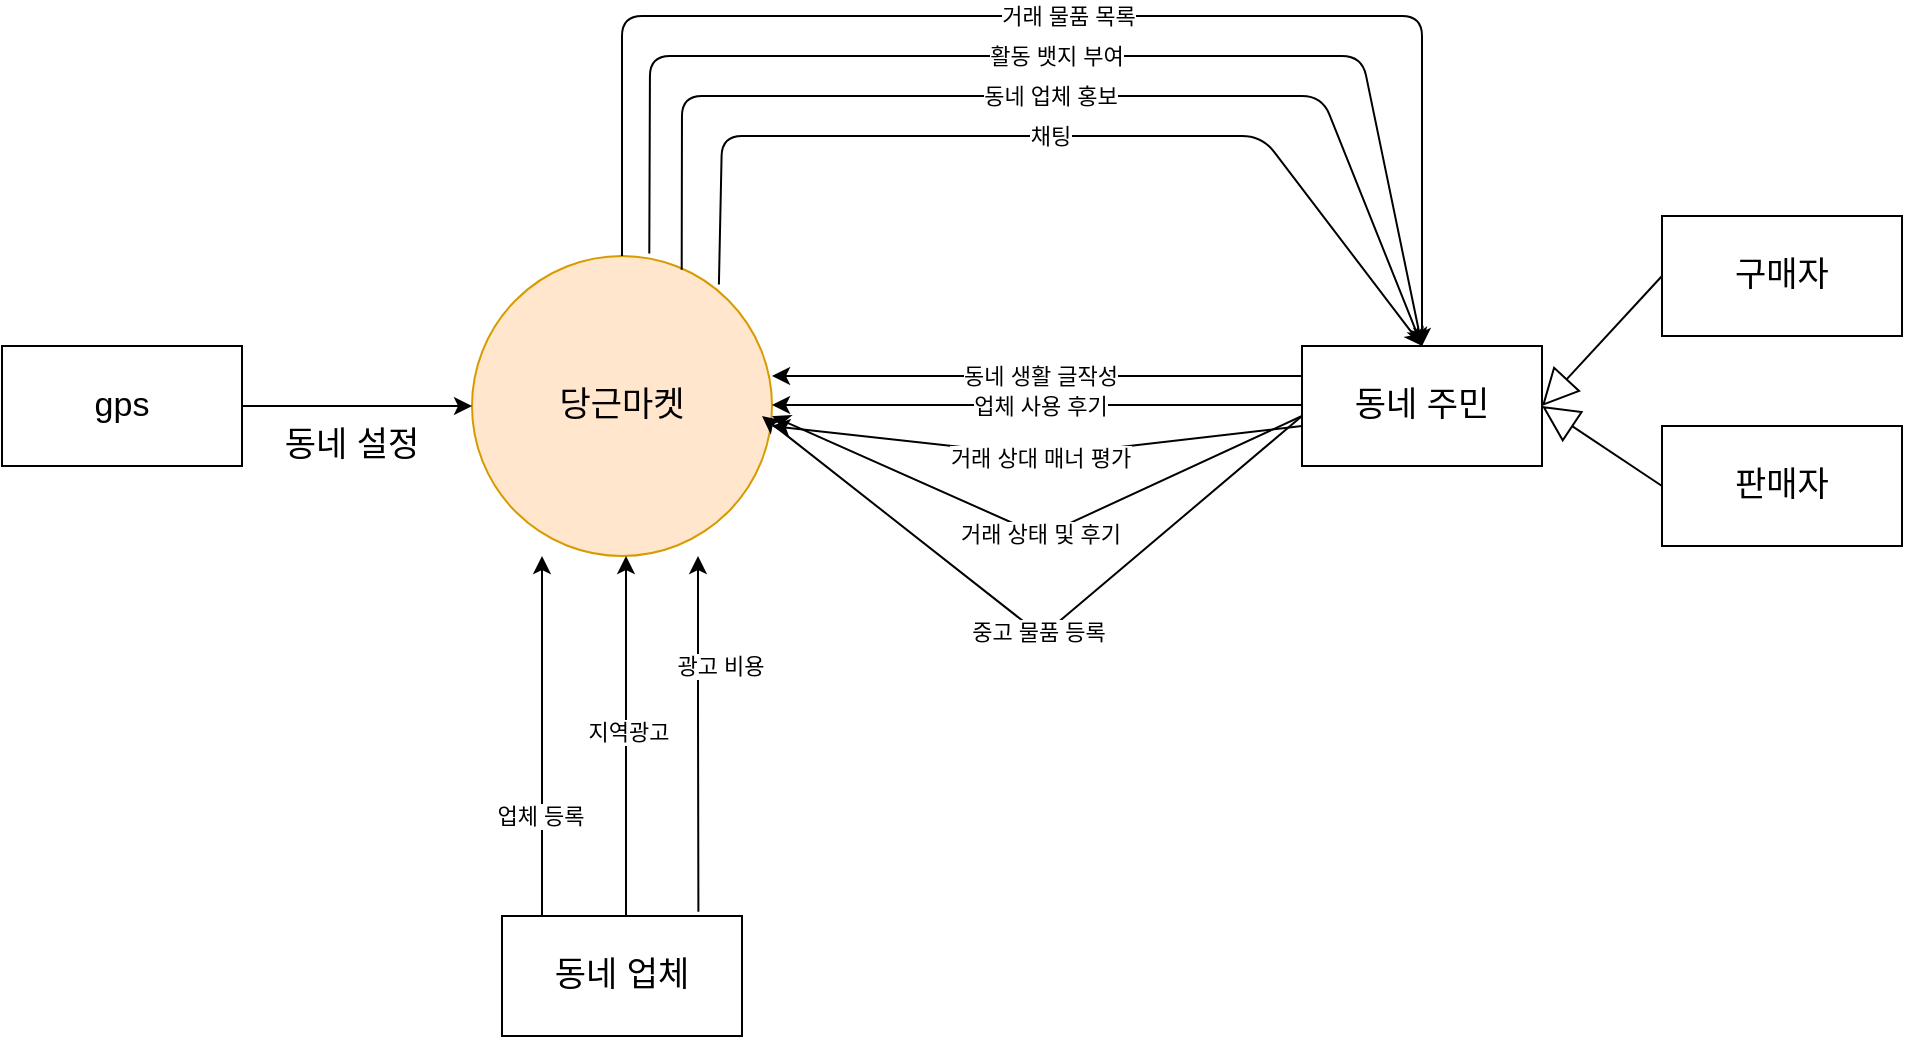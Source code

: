 <mxfile version="13.7.1" type="github">
  <diagram id="2eBaNiK83SsfWGN7OqTg" name="Page-1">
    <mxGraphModel dx="925" dy="483" grid="1" gridSize="10" guides="1" tooltips="1" connect="1" arrows="1" fold="1" page="1" pageScale="1" pageWidth="827" pageHeight="1169" math="0" shadow="0">
      <root>
        <mxCell id="0" />
        <mxCell id="1" parent="0" />
        <mxCell id="iDiovrbEPyYLWm7U3jqZ-1" value="당근마켓" style="ellipse;whiteSpace=wrap;html=1;aspect=fixed;fontFamily=Helvetica;fontSize=17;fillColor=#ffe6cc;strokeColor=#d79b00;" parent="1" vertex="1">
          <mxGeometry x="315" y="370" width="150" height="150" as="geometry" />
        </mxCell>
        <mxCell id="iDiovrbEPyYLWm7U3jqZ-4" value="동네 업체" style="rounded=0;whiteSpace=wrap;html=1;fontFamily=Helvetica;fontSize=17;" parent="1" vertex="1">
          <mxGeometry x="330" y="700" width="120" height="60" as="geometry" />
        </mxCell>
        <mxCell id="iDiovrbEPyYLWm7U3jqZ-22" value="동네 주민" style="rounded=0;whiteSpace=wrap;html=1;fontFamily=Helvetica;fontSize=17;" parent="1" vertex="1">
          <mxGeometry x="730" y="415" width="120" height="60" as="geometry" />
        </mxCell>
        <mxCell id="iDiovrbEPyYLWm7U3jqZ-26" value="구매자" style="rounded=0;whiteSpace=wrap;html=1;fontFamily=Helvetica;fontSize=17;" parent="1" vertex="1">
          <mxGeometry x="910" y="350" width="120" height="60" as="geometry" />
        </mxCell>
        <mxCell id="iDiovrbEPyYLWm7U3jqZ-27" value="판매자" style="rounded=0;whiteSpace=wrap;html=1;fontFamily=Helvetica;fontSize=17;" parent="1" vertex="1">
          <mxGeometry x="910" y="455" width="120" height="60" as="geometry" />
        </mxCell>
        <mxCell id="iDiovrbEPyYLWm7U3jqZ-28" value="" style="endArrow=block;endSize=16;endFill=0;html=1;fontFamily=Helvetica;fontSize=17;exitX=0;exitY=0.5;exitDx=0;exitDy=0;" parent="1" source="iDiovrbEPyYLWm7U3jqZ-27" edge="1">
          <mxGeometry width="160" relative="1" as="geometry">
            <mxPoint x="280" y="270" as="sourcePoint" />
            <mxPoint x="850" y="445" as="targetPoint" />
          </mxGeometry>
        </mxCell>
        <mxCell id="iDiovrbEPyYLWm7U3jqZ-29" value="" style="endArrow=block;endSize=16;endFill=0;html=1;fontFamily=Helvetica;fontSize=17;exitX=0;exitY=0.5;exitDx=0;exitDy=0;" parent="1" source="iDiovrbEPyYLWm7U3jqZ-26" edge="1">
          <mxGeometry width="160" relative="1" as="geometry">
            <mxPoint x="265" y="130" as="sourcePoint" />
            <mxPoint x="850" y="445" as="targetPoint" />
          </mxGeometry>
        </mxCell>
        <mxCell id="iDiovrbEPyYLWm7U3jqZ-40" style="edgeStyle=orthogonalEdgeStyle;rounded=0;orthogonalLoop=1;jettySize=auto;html=1;fontFamily=Helvetica;fontSize=17;" parent="1" source="iDiovrbEPyYLWm7U3jqZ-39" target="iDiovrbEPyYLWm7U3jqZ-1" edge="1">
          <mxGeometry relative="1" as="geometry" />
        </mxCell>
        <mxCell id="iDiovrbEPyYLWm7U3jqZ-39" value="gps" style="rounded=0;whiteSpace=wrap;html=1;fontFamily=Helvetica;fontSize=17;" parent="1" vertex="1">
          <mxGeometry x="80" y="415" width="120" height="60" as="geometry" />
        </mxCell>
        <mxCell id="iDiovrbEPyYLWm7U3jqZ-41" value="동네 설정" style="text;html=1;strokeColor=none;fillColor=none;align=center;verticalAlign=middle;whiteSpace=wrap;rounded=0;fontFamily=Helvetica;fontSize=17;" parent="1" vertex="1">
          <mxGeometry x="210" y="455" width="90" height="20" as="geometry" />
        </mxCell>
        <mxCell id="615CvDBMZHt1SZaBTN3t-4" value="" style="endArrow=classic;html=1;exitX=0.5;exitY=0;exitDx=0;exitDy=0;entryX=0.5;entryY=1;entryDx=0;entryDy=0;" edge="1" parent="1">
          <mxGeometry relative="1" as="geometry">
            <mxPoint x="350" y="700" as="sourcePoint" />
            <mxPoint x="350" y="520" as="targetPoint" />
            <Array as="points">
              <mxPoint x="350" y="570" />
            </Array>
          </mxGeometry>
        </mxCell>
        <mxCell id="615CvDBMZHt1SZaBTN3t-5" value="업체 등록" style="edgeLabel;resizable=0;html=1;align=center;verticalAlign=middle;" connectable="0" vertex="1" parent="615CvDBMZHt1SZaBTN3t-4">
          <mxGeometry relative="1" as="geometry">
            <mxPoint x="-1" y="40" as="offset" />
          </mxGeometry>
        </mxCell>
        <mxCell id="615CvDBMZHt1SZaBTN3t-6" value="" style="endArrow=classic;html=1;exitX=0.5;exitY=0;exitDx=0;exitDy=0;entryX=0.5;entryY=1;entryDx=0;entryDy=0;" edge="1" parent="1">
          <mxGeometry relative="1" as="geometry">
            <mxPoint x="392" y="700" as="sourcePoint" />
            <mxPoint x="392" y="520" as="targetPoint" />
            <Array as="points" />
          </mxGeometry>
        </mxCell>
        <mxCell id="615CvDBMZHt1SZaBTN3t-7" value="지역광고" style="edgeLabel;resizable=0;html=1;align=center;verticalAlign=middle;" connectable="0" vertex="1" parent="615CvDBMZHt1SZaBTN3t-6">
          <mxGeometry relative="1" as="geometry">
            <mxPoint x="1" y="-2.35" as="offset" />
          </mxGeometry>
        </mxCell>
        <mxCell id="615CvDBMZHt1SZaBTN3t-8" value="" style="endArrow=classic;html=1;exitX=0.885;exitY=-0.002;exitDx=0;exitDy=0;exitPerimeter=0;" edge="1" parent="1">
          <mxGeometry relative="1" as="geometry">
            <mxPoint x="428.2" y="697.88" as="sourcePoint" />
            <mxPoint x="428" y="520" as="targetPoint" />
            <Array as="points">
              <mxPoint x="428" y="598" />
            </Array>
          </mxGeometry>
        </mxCell>
        <mxCell id="615CvDBMZHt1SZaBTN3t-9" value="광고 비용" style="edgeLabel;resizable=0;html=1;align=center;verticalAlign=middle;" connectable="0" vertex="1" parent="615CvDBMZHt1SZaBTN3t-8">
          <mxGeometry relative="1" as="geometry">
            <mxPoint x="11.14" y="-33.88" as="offset" />
          </mxGeometry>
        </mxCell>
        <mxCell id="615CvDBMZHt1SZaBTN3t-10" value="" style="endArrow=classic;html=1;exitX=0.5;exitY=0;exitDx=0;exitDy=0;entryX=0.5;entryY=0;entryDx=0;entryDy=0;" edge="1" parent="1" source="iDiovrbEPyYLWm7U3jqZ-1" target="iDiovrbEPyYLWm7U3jqZ-22">
          <mxGeometry relative="1" as="geometry">
            <mxPoint x="570" y="505" as="sourcePoint" />
            <mxPoint x="840" y="250" as="targetPoint" />
            <Array as="points">
              <mxPoint x="390" y="250" />
              <mxPoint x="790" y="250" />
            </Array>
          </mxGeometry>
        </mxCell>
        <mxCell id="615CvDBMZHt1SZaBTN3t-11" value="거래 물품 목록" style="edgeLabel;resizable=0;html=1;align=center;verticalAlign=middle;" connectable="0" vertex="1" parent="615CvDBMZHt1SZaBTN3t-10">
          <mxGeometry relative="1" as="geometry" />
        </mxCell>
        <mxCell id="615CvDBMZHt1SZaBTN3t-12" value="" style="endArrow=classic;html=1;exitX=0.591;exitY=-0.008;exitDx=0;exitDy=0;exitPerimeter=0;entryX=0.5;entryY=0;entryDx=0;entryDy=0;" edge="1" parent="1" source="iDiovrbEPyYLWm7U3jqZ-1" target="iDiovrbEPyYLWm7U3jqZ-22">
          <mxGeometry relative="1" as="geometry">
            <mxPoint x="390" y="370" as="sourcePoint" />
            <mxPoint x="740" y="270" as="targetPoint" />
            <Array as="points">
              <mxPoint x="404" y="270" />
              <mxPoint x="760" y="270" />
            </Array>
          </mxGeometry>
        </mxCell>
        <mxCell id="615CvDBMZHt1SZaBTN3t-13" value="활동 뱃지 부여" style="edgeLabel;resizable=0;html=1;align=center;verticalAlign=middle;" connectable="0" vertex="1" parent="615CvDBMZHt1SZaBTN3t-12">
          <mxGeometry relative="1" as="geometry" />
        </mxCell>
        <mxCell id="615CvDBMZHt1SZaBTN3t-14" value="" style="endArrow=classic;html=1;exitX=0.699;exitY=0.046;exitDx=0;exitDy=0;exitPerimeter=0;entryX=0.5;entryY=0;entryDx=0;entryDy=0;" edge="1" parent="1" source="iDiovrbEPyYLWm7U3jqZ-1" target="iDiovrbEPyYLWm7U3jqZ-22">
          <mxGeometry relative="1" as="geometry">
            <mxPoint x="420" y="370" as="sourcePoint" />
            <mxPoint x="720" y="300" as="targetPoint" />
            <Array as="points">
              <mxPoint x="420" y="290" />
              <mxPoint x="740" y="290" />
            </Array>
          </mxGeometry>
        </mxCell>
        <mxCell id="615CvDBMZHt1SZaBTN3t-15" value="동네 업체 홍보" style="edgeLabel;resizable=0;html=1;align=center;verticalAlign=middle;" connectable="0" vertex="1" parent="615CvDBMZHt1SZaBTN3t-14">
          <mxGeometry relative="1" as="geometry">
            <mxPoint as="offset" />
          </mxGeometry>
        </mxCell>
        <mxCell id="615CvDBMZHt1SZaBTN3t-16" value="" style="endArrow=classic;html=1;exitX=0.823;exitY=0.095;exitDx=0;exitDy=0;entryX=0.5;entryY=0;entryDx=0;entryDy=0;exitPerimeter=0;" edge="1" parent="1" source="iDiovrbEPyYLWm7U3jqZ-1" target="iDiovrbEPyYLWm7U3jqZ-22">
          <mxGeometry relative="1" as="geometry">
            <mxPoint x="430" y="385" as="sourcePoint" />
            <mxPoint x="693.08" y="377.62" as="targetPoint" />
            <Array as="points">
              <mxPoint x="440" y="310" />
              <mxPoint x="710" y="310" />
            </Array>
          </mxGeometry>
        </mxCell>
        <mxCell id="615CvDBMZHt1SZaBTN3t-17" value="채팅" style="edgeLabel;resizable=0;html=1;align=center;verticalAlign=middle;" connectable="0" vertex="1" parent="615CvDBMZHt1SZaBTN3t-16">
          <mxGeometry relative="1" as="geometry">
            <mxPoint as="offset" />
          </mxGeometry>
        </mxCell>
        <mxCell id="615CvDBMZHt1SZaBTN3t-18" value="" style="endArrow=classic;html=1;" edge="1" parent="1">
          <mxGeometry relative="1" as="geometry">
            <mxPoint x="730" y="430" as="sourcePoint" />
            <mxPoint x="465" y="430" as="targetPoint" />
            <Array as="points" />
          </mxGeometry>
        </mxCell>
        <mxCell id="615CvDBMZHt1SZaBTN3t-19" value="동네 생활 글작성" style="edgeLabel;resizable=0;html=1;align=center;verticalAlign=middle;" connectable="0" vertex="1" parent="615CvDBMZHt1SZaBTN3t-18">
          <mxGeometry relative="1" as="geometry">
            <mxPoint x="1" as="offset" />
          </mxGeometry>
        </mxCell>
        <mxCell id="615CvDBMZHt1SZaBTN3t-20" value="" style="endArrow=classic;html=1;exitX=0;exitY=0.5;exitDx=0;exitDy=0;" edge="1" parent="1">
          <mxGeometry relative="1" as="geometry">
            <mxPoint x="730" y="455" as="sourcePoint" />
            <mxPoint x="465" y="455" as="targetPoint" />
            <Array as="points">
              <mxPoint x="600" y="470" />
            </Array>
          </mxGeometry>
        </mxCell>
        <mxCell id="615CvDBMZHt1SZaBTN3t-21" value="거래 상대 매너 평가" style="edgeLabel;resizable=0;html=1;align=center;verticalAlign=middle;" connectable="0" vertex="1" parent="615CvDBMZHt1SZaBTN3t-20">
          <mxGeometry relative="1" as="geometry">
            <mxPoint x="1" y="1.2" as="offset" />
          </mxGeometry>
        </mxCell>
        <mxCell id="615CvDBMZHt1SZaBTN3t-22" value="" style="endArrow=classic;html=1;exitX=0;exitY=0.5;exitDx=0;exitDy=0;" edge="1" parent="1">
          <mxGeometry relative="1" as="geometry">
            <mxPoint x="730" y="450" as="sourcePoint" />
            <mxPoint x="465" y="450" as="targetPoint" />
            <Array as="points">
              <mxPoint x="600" y="510" />
            </Array>
          </mxGeometry>
        </mxCell>
        <mxCell id="615CvDBMZHt1SZaBTN3t-23" value="거래 상태 및 후기" style="edgeLabel;resizable=0;html=1;align=center;verticalAlign=middle;" connectable="0" vertex="1" parent="615CvDBMZHt1SZaBTN3t-22">
          <mxGeometry relative="1" as="geometry">
            <mxPoint x="1" as="offset" />
          </mxGeometry>
        </mxCell>
        <mxCell id="615CvDBMZHt1SZaBTN3t-24" value="" style="endArrow=classic;html=1;exitX=0;exitY=0.5;exitDx=0;exitDy=0;" edge="1" parent="1">
          <mxGeometry relative="1" as="geometry">
            <mxPoint x="730" y="450" as="sourcePoint" />
            <mxPoint x="460" y="450" as="targetPoint" />
            <Array as="points">
              <mxPoint x="600" y="560" />
            </Array>
          </mxGeometry>
        </mxCell>
        <mxCell id="615CvDBMZHt1SZaBTN3t-25" value="중고 물품 등록" style="edgeLabel;resizable=0;html=1;align=center;verticalAlign=middle;" connectable="0" vertex="1" parent="615CvDBMZHt1SZaBTN3t-24">
          <mxGeometry relative="1" as="geometry">
            <mxPoint x="1" as="offset" />
          </mxGeometry>
        </mxCell>
        <mxCell id="615CvDBMZHt1SZaBTN3t-27" value="" style="endArrow=classic;html=1;" edge="1" parent="1">
          <mxGeometry relative="1" as="geometry">
            <mxPoint x="730" y="444.5" as="sourcePoint" />
            <mxPoint x="465" y="444.5" as="targetPoint" />
            <Array as="points" />
          </mxGeometry>
        </mxCell>
        <mxCell id="615CvDBMZHt1SZaBTN3t-28" value="업체 사용 후기" style="edgeLabel;resizable=0;html=1;align=center;verticalAlign=middle;" connectable="0" vertex="1" parent="615CvDBMZHt1SZaBTN3t-27">
          <mxGeometry relative="1" as="geometry">
            <mxPoint x="1" as="offset" />
          </mxGeometry>
        </mxCell>
      </root>
    </mxGraphModel>
  </diagram>
</mxfile>
